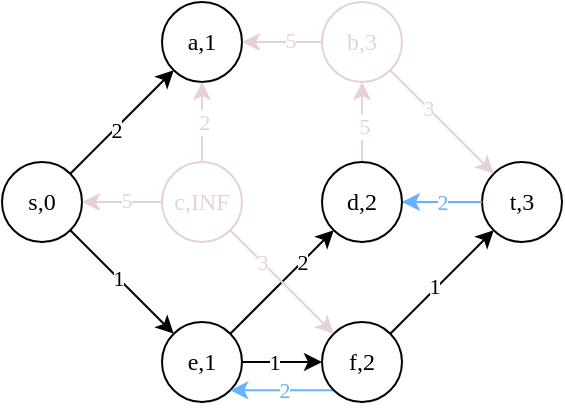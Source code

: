 <mxfile version="14.1.8" type="device"><diagram id="n3aAeAjF4Ahfh9AeAIy1" name="第 1 页"><mxGraphModel dx="378" dy="290" grid="1" gridSize="10" guides="1" tooltips="1" connect="1" arrows="1" fold="1" page="1" pageScale="1" pageWidth="827" pageHeight="1169" math="0" shadow="0"><root><mxCell id="0"/><mxCell id="1" parent="0"/><mxCell id="IkHhpHFZgQNd4Zdg-8Fa-8" style="rounded=0;orthogonalLoop=1;jettySize=auto;html=1;exitX=1;exitY=0;exitDx=0;exitDy=0;entryX=0;entryY=1;entryDx=0;entryDy=0;fontFamily=Verdana;" parent="1" source="IkHhpHFZgQNd4Zdg-8Fa-1" target="IkHhpHFZgQNd4Zdg-8Fa-3" edge="1"><mxGeometry relative="1" as="geometry"/></mxCell><mxCell id="9PKGa-OTi8aMD4oLk6NQ-1" value="2" style="edgeLabel;html=1;align=center;verticalAlign=middle;resizable=0;points=[];fontFamily=Verdana;" parent="IkHhpHFZgQNd4Zdg-8Fa-8" vertex="1" connectable="0"><mxGeometry x="-0.132" relative="1" as="geometry"><mxPoint as="offset"/></mxGeometry></mxCell><mxCell id="IkHhpHFZgQNd4Zdg-8Fa-9" style="edgeStyle=none;rounded=0;orthogonalLoop=1;jettySize=auto;html=1;exitX=1;exitY=1;exitDx=0;exitDy=0;entryX=0;entryY=0;entryDx=0;entryDy=0;fontFamily=Verdana;" parent="1" source="IkHhpHFZgQNd4Zdg-8Fa-1" target="IkHhpHFZgQNd4Zdg-8Fa-2" edge="1"><mxGeometry relative="1" as="geometry"/></mxCell><mxCell id="9PKGa-OTi8aMD4oLk6NQ-4" value="1" style="edgeLabel;html=1;align=center;verticalAlign=middle;resizable=0;points=[];fontFamily=Verdana;" parent="IkHhpHFZgQNd4Zdg-8Fa-9" vertex="1" connectable="0"><mxGeometry x="-0.093" relative="1" as="geometry"><mxPoint as="offset"/></mxGeometry></mxCell><mxCell id="IkHhpHFZgQNd4Zdg-8Fa-1" value="s,0" style="ellipse;whiteSpace=wrap;html=1;aspect=fixed;fontFamily=Verdana;" parent="1" vertex="1"><mxGeometry x="200" y="200" width="40" height="40" as="geometry"/></mxCell><mxCell id="IkHhpHFZgQNd4Zdg-8Fa-10" style="edgeStyle=none;rounded=0;orthogonalLoop=1;jettySize=auto;html=1;exitX=1;exitY=0.5;exitDx=0;exitDy=0;entryX=0;entryY=0.5;entryDx=0;entryDy=0;fontFamily=Verdana;" parent="1" source="IkHhpHFZgQNd4Zdg-8Fa-2" target="IkHhpHFZgQNd4Zdg-8Fa-4" edge="1"><mxGeometry relative="1" as="geometry"/></mxCell><mxCell id="9PKGa-OTi8aMD4oLk6NQ-10" value="1" style="edgeLabel;html=1;align=center;verticalAlign=middle;resizable=0;points=[];fontFamily=Verdana;" parent="IkHhpHFZgQNd4Zdg-8Fa-10" vertex="1" connectable="0"><mxGeometry x="-0.22" relative="1" as="geometry"><mxPoint as="offset"/></mxGeometry></mxCell><mxCell id="IkHhpHFZgQNd4Zdg-8Fa-23" style="edgeStyle=none;rounded=0;orthogonalLoop=1;jettySize=auto;html=1;exitX=1;exitY=0;exitDx=0;exitDy=0;fontFamily=Verdana;" parent="1" source="IkHhpHFZgQNd4Zdg-8Fa-2" target="IkHhpHFZgQNd4Zdg-8Fa-19" edge="1"><mxGeometry relative="1" as="geometry"/></mxCell><mxCell id="9PKGa-OTi8aMD4oLk6NQ-9" value="2" style="edgeLabel;html=1;align=center;verticalAlign=middle;resizable=0;points=[];fontFamily=Verdana;" parent="IkHhpHFZgQNd4Zdg-8Fa-23" vertex="1" connectable="0"><mxGeometry x="0.356" y="-1" relative="1" as="geometry"><mxPoint y="-1.49" as="offset"/></mxGeometry></mxCell><mxCell id="IkHhpHFZgQNd4Zdg-8Fa-2" value="e,1" style="ellipse;whiteSpace=wrap;html=1;aspect=fixed;fontFamily=Verdana;" parent="1" vertex="1"><mxGeometry x="280" y="280" width="40" height="40" as="geometry"/></mxCell><mxCell id="IkHhpHFZgQNd4Zdg-8Fa-3" value="a,1" style="ellipse;whiteSpace=wrap;html=1;aspect=fixed;fontFamily=Verdana;" parent="1" vertex="1"><mxGeometry x="280" y="120" width="40" height="40" as="geometry"/></mxCell><mxCell id="IkHhpHFZgQNd4Zdg-8Fa-28" style="edgeStyle=none;rounded=0;orthogonalLoop=1;jettySize=auto;html=1;exitX=1;exitY=0;exitDx=0;exitDy=0;entryX=0;entryY=1;entryDx=0;entryDy=0;startArrow=none;startFill=0;endArrow=classic;endFill=1;fontFamily=Verdana;" parent="1" source="IkHhpHFZgQNd4Zdg-8Fa-4" target="IkHhpHFZgQNd4Zdg-8Fa-7" edge="1"><mxGeometry relative="1" as="geometry"/></mxCell><mxCell id="9PKGa-OTi8aMD4oLk6NQ-13" value="1" style="edgeLabel;html=1;align=center;verticalAlign=middle;resizable=0;points=[];fontFamily=Verdana;" parent="IkHhpHFZgQNd4Zdg-8Fa-28" vertex="1" connectable="0"><mxGeometry x="-0.116" y="2" relative="1" as="geometry"><mxPoint as="offset"/></mxGeometry></mxCell><mxCell id="9PKGa-OTi8aMD4oLk6NQ-18" style="edgeStyle=orthogonalEdgeStyle;rounded=0;orthogonalLoop=1;jettySize=auto;html=1;exitX=0;exitY=1;exitDx=0;exitDy=0;entryX=1;entryY=1;entryDx=0;entryDy=0;fontFamily=Verdana;strokeColor=#66B2FF;" parent="1" source="IkHhpHFZgQNd4Zdg-8Fa-4" target="IkHhpHFZgQNd4Zdg-8Fa-2" edge="1"><mxGeometry relative="1" as="geometry"/></mxCell><mxCell id="9PKGa-OTi8aMD4oLk6NQ-19" value="2" style="edgeLabel;html=1;align=center;verticalAlign=middle;resizable=0;points=[];fontFamily=Verdana;fontColor=#66B2FF;" parent="9PKGa-OTi8aMD4oLk6NQ-18" vertex="1" connectable="0"><mxGeometry x="-0.031" relative="1" as="geometry"><mxPoint as="offset"/></mxGeometry></mxCell><mxCell id="IkHhpHFZgQNd4Zdg-8Fa-4" value="f,2" style="ellipse;whiteSpace=wrap;html=1;aspect=fixed;fontFamily=Verdana;" parent="1" vertex="1"><mxGeometry x="360" y="280" width="40" height="40" as="geometry"/></mxCell><mxCell id="IkHhpHFZgQNd4Zdg-8Fa-7" value="t,3" style="ellipse;whiteSpace=wrap;html=1;aspect=fixed;fontFamily=Verdana;" parent="1" vertex="1"><mxGeometry x="440" y="200" width="40" height="40" as="geometry"/></mxCell><mxCell id="IkHhpHFZgQNd4Zdg-8Fa-22" style="edgeStyle=none;rounded=0;orthogonalLoop=1;jettySize=auto;html=1;exitX=1;exitY=1;exitDx=0;exitDy=0;entryX=0;entryY=0;entryDx=0;entryDy=0;fontFamily=Verdana;strokeColor=#E6D0DE;fontColor=#E6D0DE;" parent="1" source="IkHhpHFZgQNd4Zdg-8Fa-18" target="IkHhpHFZgQNd4Zdg-8Fa-4" edge="1"><mxGeometry relative="1" as="geometry"/></mxCell><mxCell id="9PKGa-OTi8aMD4oLk6NQ-8" value="3" style="edgeLabel;html=1;align=center;verticalAlign=middle;resizable=0;points=[];fontFamily=Verdana;fontColor=#E6D0DE;" parent="IkHhpHFZgQNd4Zdg-8Fa-22" vertex="1" connectable="0"><mxGeometry x="-0.41" relative="1" as="geometry"><mxPoint as="offset"/></mxGeometry></mxCell><mxCell id="IkHhpHFZgQNd4Zdg-8Fa-24" style="edgeStyle=none;rounded=0;orthogonalLoop=1;jettySize=auto;html=1;exitX=0.5;exitY=0;exitDx=0;exitDy=0;entryX=0.5;entryY=1;entryDx=0;entryDy=0;fontFamily=Verdana;fillColor=#f5f5f5;strokeColor=#E6D0DE;fontColor=#E6D0DE;" parent="1" source="IkHhpHFZgQNd4Zdg-8Fa-18" target="IkHhpHFZgQNd4Zdg-8Fa-3" edge="1"><mxGeometry relative="1" as="geometry"/></mxCell><mxCell id="9PKGa-OTi8aMD4oLk6NQ-6" value="2" style="edgeLabel;html=1;align=center;verticalAlign=middle;resizable=0;points=[];fontFamily=Verdana;fontColor=#E6D0DE;" parent="IkHhpHFZgQNd4Zdg-8Fa-24" vertex="1" connectable="0"><mxGeometry x="0.02" y="-1" relative="1" as="geometry"><mxPoint as="offset"/></mxGeometry></mxCell><mxCell id="9PKGa-OTi8aMD4oLk6NQ-22" style="edgeStyle=orthogonalEdgeStyle;rounded=0;orthogonalLoop=1;jettySize=auto;html=1;exitX=0;exitY=0.5;exitDx=0;exitDy=0;entryX=1;entryY=0.5;entryDx=0;entryDy=0;startArrow=none;startFill=0;endArrow=classic;endFill=1;fontFamily=Verdana;strokeColor=#E6D0DE;" parent="1" source="IkHhpHFZgQNd4Zdg-8Fa-18" target="IkHhpHFZgQNd4Zdg-8Fa-1" edge="1"><mxGeometry relative="1" as="geometry"/></mxCell><mxCell id="9PKGa-OTi8aMD4oLk6NQ-23" value="5" style="edgeLabel;html=1;align=center;verticalAlign=middle;resizable=0;points=[];fontFamily=Verdana;fontColor=#E6D0DE;" parent="9PKGa-OTi8aMD4oLk6NQ-22" vertex="1" connectable="0"><mxGeometry x="-0.093" y="-1" relative="1" as="geometry"><mxPoint as="offset"/></mxGeometry></mxCell><mxCell id="IkHhpHFZgQNd4Zdg-8Fa-18" value="c,&lt;font&gt;INF&lt;/font&gt;" style="ellipse;whiteSpace=wrap;html=1;aspect=fixed;fontFamily=Verdana;strokeColor=#E6D0DE;fontColor=#E6D0DE;" parent="1" vertex="1"><mxGeometry x="280" y="200" width="40" height="40" as="geometry"/></mxCell><mxCell id="IkHhpHFZgQNd4Zdg-8Fa-26" style="edgeStyle=none;rounded=0;orthogonalLoop=1;jettySize=auto;html=1;exitX=0.5;exitY=0;exitDx=0;exitDy=0;entryX=0.5;entryY=1;entryDx=0;entryDy=0;fontFamily=Verdana;strokeColor=#E6D0DE;" parent="1" source="IkHhpHFZgQNd4Zdg-8Fa-19" target="IkHhpHFZgQNd4Zdg-8Fa-20" edge="1"><mxGeometry relative="1" as="geometry"/></mxCell><mxCell id="9PKGa-OTi8aMD4oLk6NQ-7" value="5" style="edgeLabel;html=1;align=center;verticalAlign=middle;resizable=0;points=[];fontFamily=Verdana;fontColor=#E6D0DE;" parent="IkHhpHFZgQNd4Zdg-8Fa-26" vertex="1" connectable="0"><mxGeometry x="-0.08" y="-1" relative="1" as="geometry"><mxPoint as="offset"/></mxGeometry></mxCell><mxCell id="IkHhpHFZgQNd4Zdg-8Fa-27" style="edgeStyle=none;rounded=0;orthogonalLoop=1;jettySize=auto;html=1;exitX=1;exitY=0.5;exitDx=0;exitDy=0;entryX=0;entryY=0.5;entryDx=0;entryDy=0;fontFamily=Verdana;startArrow=classic;startFill=1;endArrow=none;endFill=0;strokeColor=#66B2FF;" parent="1" source="IkHhpHFZgQNd4Zdg-8Fa-19" target="IkHhpHFZgQNd4Zdg-8Fa-7" edge="1"><mxGeometry relative="1" as="geometry"/></mxCell><mxCell id="9PKGa-OTi8aMD4oLk6NQ-12" value="2" style="edgeLabel;html=1;align=center;verticalAlign=middle;resizable=0;points=[];fontFamily=Verdana;fontColor=#66B2FF;" parent="IkHhpHFZgQNd4Zdg-8Fa-27" vertex="1" connectable="0"><mxGeometry x="-0.4" y="1" relative="1" as="geometry"><mxPoint x="8" y="1" as="offset"/></mxGeometry></mxCell><mxCell id="IkHhpHFZgQNd4Zdg-8Fa-19" value="d,2" style="ellipse;whiteSpace=wrap;html=1;aspect=fixed;fontFamily=Verdana;" parent="1" vertex="1"><mxGeometry x="360" y="200" width="40" height="40" as="geometry"/></mxCell><mxCell id="IkHhpHFZgQNd4Zdg-8Fa-29" style="edgeStyle=none;rounded=0;orthogonalLoop=1;jettySize=auto;html=1;exitX=1;exitY=1;exitDx=0;exitDy=0;entryX=0;entryY=0;entryDx=0;entryDy=0;fontFamily=Verdana;strokeColor=#E6D0DE;" parent="1" source="IkHhpHFZgQNd4Zdg-8Fa-20" target="IkHhpHFZgQNd4Zdg-8Fa-7" edge="1"><mxGeometry relative="1" as="geometry"/></mxCell><mxCell id="9PKGa-OTi8aMD4oLk6NQ-11" value="3" style="edgeLabel;html=1;align=center;verticalAlign=middle;resizable=0;points=[];fontFamily=Verdana;fontColor=#E6D0DE;" parent="IkHhpHFZgQNd4Zdg-8Fa-29" vertex="1" connectable="0"><mxGeometry x="-0.255" relative="1" as="geometry"><mxPoint as="offset"/></mxGeometry></mxCell><mxCell id="9PKGa-OTi8aMD4oLk6NQ-16" style="edgeStyle=orthogonalEdgeStyle;rounded=0;orthogonalLoop=1;jettySize=auto;html=1;exitX=0;exitY=0.5;exitDx=0;exitDy=0;entryX=1;entryY=0.5;entryDx=0;entryDy=0;fontFamily=Verdana;strokeColor=#E6D0DE;" parent="1" source="IkHhpHFZgQNd4Zdg-8Fa-20" target="IkHhpHFZgQNd4Zdg-8Fa-3" edge="1"><mxGeometry relative="1" as="geometry"/></mxCell><mxCell id="9PKGa-OTi8aMD4oLk6NQ-17" value="5" style="edgeLabel;html=1;align=center;verticalAlign=middle;resizable=0;points=[];fontFamily=Verdana;fontColor=#E6D0DE;" parent="9PKGa-OTi8aMD4oLk6NQ-16" vertex="1" connectable="0"><mxGeometry x="-0.17" y="-1" relative="1" as="geometry"><mxPoint as="offset"/></mxGeometry></mxCell><mxCell id="IkHhpHFZgQNd4Zdg-8Fa-20" value="b,&lt;font&gt;3&lt;/font&gt;" style="ellipse;whiteSpace=wrap;html=1;aspect=fixed;fontFamily=Verdana;strokeColor=#E6D0DE;fontColor=#E6D0DE;" parent="1" vertex="1"><mxGeometry x="360" y="120" width="40" height="40" as="geometry"/></mxCell></root></mxGraphModel></diagram></mxfile>